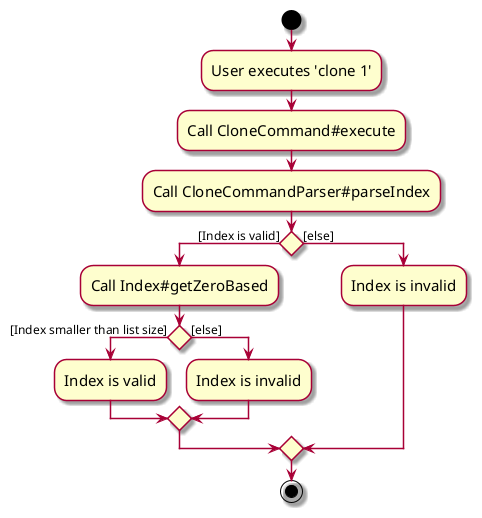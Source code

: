 @startuml
skin rose
skinparam ActivityFontSize 15
skinparam ArrowFontSize 12

start

:User executes 'clone 1';
:Call CloneCommand#execute;
:Call CloneCommandParser#parseIndex;
  if () then ([Index is valid])
    :Call Index#getZeroBased;
    if () then ([Index smaller than list size])
      :Index is valid;
    else ([else])
      :Index is invalid;
    endif
  else ([else])
    :Index is invalid;
  endif

stop
@enduml
